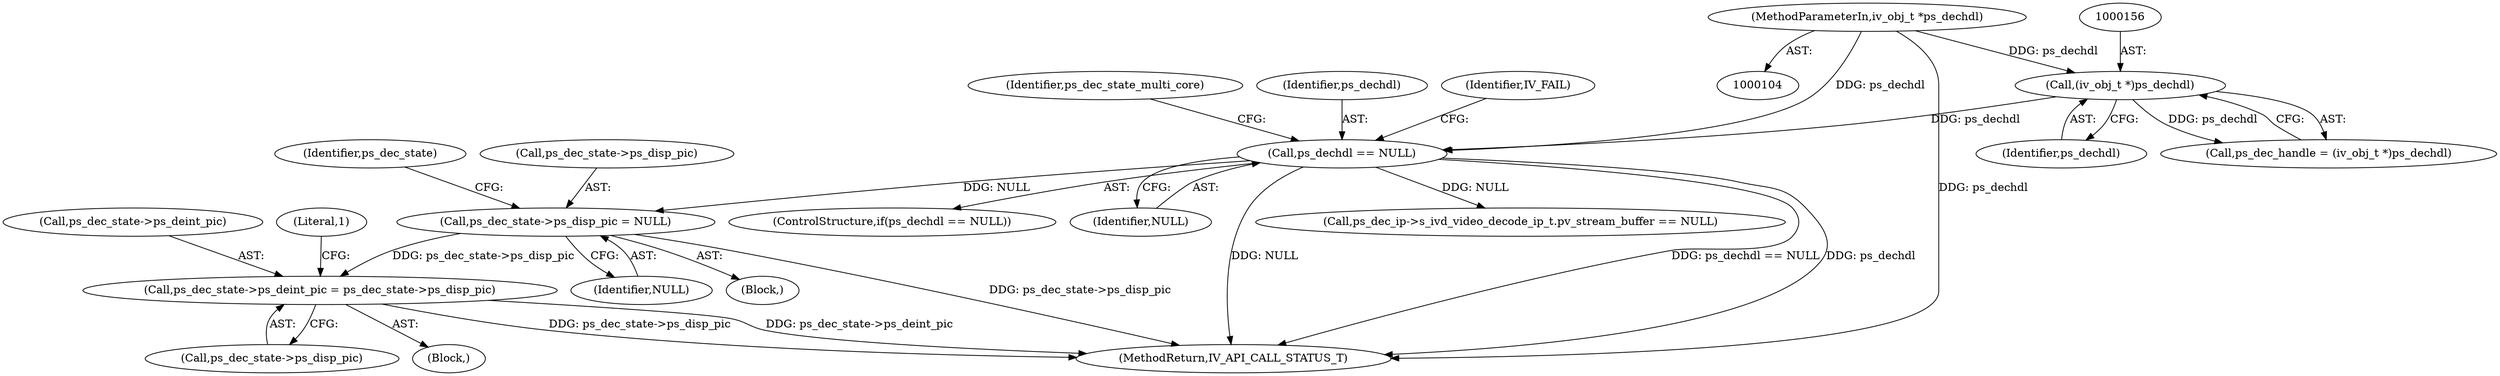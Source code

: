 digraph "0_Android_a86eb798d077b9b25c8f8c77e3c02c2f287c1ce7@pointer" {
"1000239" [label="(Call,ps_dec_state->ps_disp_pic = NULL)"];
"1000159" [label="(Call,ps_dechdl == NULL)"];
"1000155" [label="(Call,(iv_obj_t *)ps_dechdl)"];
"1000105" [label="(MethodParameterIn,iv_obj_t *ps_dechdl)"];
"1001598" [label="(Call,ps_dec_state->ps_deint_pic = ps_dec_state->ps_disp_pic)"];
"1000265" [label="(Call,ps_dec_ip->s_ivd_video_decode_ip_t.pv_stream_buffer == NULL)"];
"1000160" [label="(Identifier,ps_dechdl)"];
"1000153" [label="(Call,ps_dec_handle = (iv_obj_t *)ps_dechdl)"];
"1001607" [label="(Literal,1)"];
"1001689" [label="(MethodReturn,IV_API_CALL_STATUS_T)"];
"1000164" [label="(Identifier,IV_FAIL)"];
"1000243" [label="(Identifier,NULL)"];
"1000157" [label="(Identifier,ps_dechdl)"];
"1000105" [label="(MethodParameterIn,iv_obj_t *ps_dechdl)"];
"1000159" [label="(Call,ps_dechdl == NULL)"];
"1001598" [label="(Call,ps_dec_state->ps_deint_pic = ps_dec_state->ps_disp_pic)"];
"1000161" [label="(Identifier,NULL)"];
"1001582" [label="(Block,)"];
"1000166" [label="(Identifier,ps_dec_state_multi_core)"];
"1001599" [label="(Call,ps_dec_state->ps_deint_pic)"];
"1000155" [label="(Call,(iv_obj_t *)ps_dechdl)"];
"1000158" [label="(ControlStructure,if(ps_dechdl == NULL))"];
"1001602" [label="(Call,ps_dec_state->ps_disp_pic)"];
"1000246" [label="(Identifier,ps_dec_state)"];
"1000240" [label="(Call,ps_dec_state->ps_disp_pic)"];
"1000108" [label="(Block,)"];
"1000239" [label="(Call,ps_dec_state->ps_disp_pic = NULL)"];
"1000239" -> "1000108"  [label="AST: "];
"1000239" -> "1000243"  [label="CFG: "];
"1000240" -> "1000239"  [label="AST: "];
"1000243" -> "1000239"  [label="AST: "];
"1000246" -> "1000239"  [label="CFG: "];
"1000239" -> "1001689"  [label="DDG: ps_dec_state->ps_disp_pic"];
"1000159" -> "1000239"  [label="DDG: NULL"];
"1000239" -> "1001598"  [label="DDG: ps_dec_state->ps_disp_pic"];
"1000159" -> "1000158"  [label="AST: "];
"1000159" -> "1000161"  [label="CFG: "];
"1000160" -> "1000159"  [label="AST: "];
"1000161" -> "1000159"  [label="AST: "];
"1000164" -> "1000159"  [label="CFG: "];
"1000166" -> "1000159"  [label="CFG: "];
"1000159" -> "1001689"  [label="DDG: ps_dechdl == NULL"];
"1000159" -> "1001689"  [label="DDG: ps_dechdl"];
"1000159" -> "1001689"  [label="DDG: NULL"];
"1000155" -> "1000159"  [label="DDG: ps_dechdl"];
"1000105" -> "1000159"  [label="DDG: ps_dechdl"];
"1000159" -> "1000265"  [label="DDG: NULL"];
"1000155" -> "1000153"  [label="AST: "];
"1000155" -> "1000157"  [label="CFG: "];
"1000156" -> "1000155"  [label="AST: "];
"1000157" -> "1000155"  [label="AST: "];
"1000153" -> "1000155"  [label="CFG: "];
"1000155" -> "1000153"  [label="DDG: ps_dechdl"];
"1000105" -> "1000155"  [label="DDG: ps_dechdl"];
"1000105" -> "1000104"  [label="AST: "];
"1000105" -> "1001689"  [label="DDG: ps_dechdl"];
"1001598" -> "1001582"  [label="AST: "];
"1001598" -> "1001602"  [label="CFG: "];
"1001599" -> "1001598"  [label="AST: "];
"1001602" -> "1001598"  [label="AST: "];
"1001607" -> "1001598"  [label="CFG: "];
"1001598" -> "1001689"  [label="DDG: ps_dec_state->ps_disp_pic"];
"1001598" -> "1001689"  [label="DDG: ps_dec_state->ps_deint_pic"];
}
